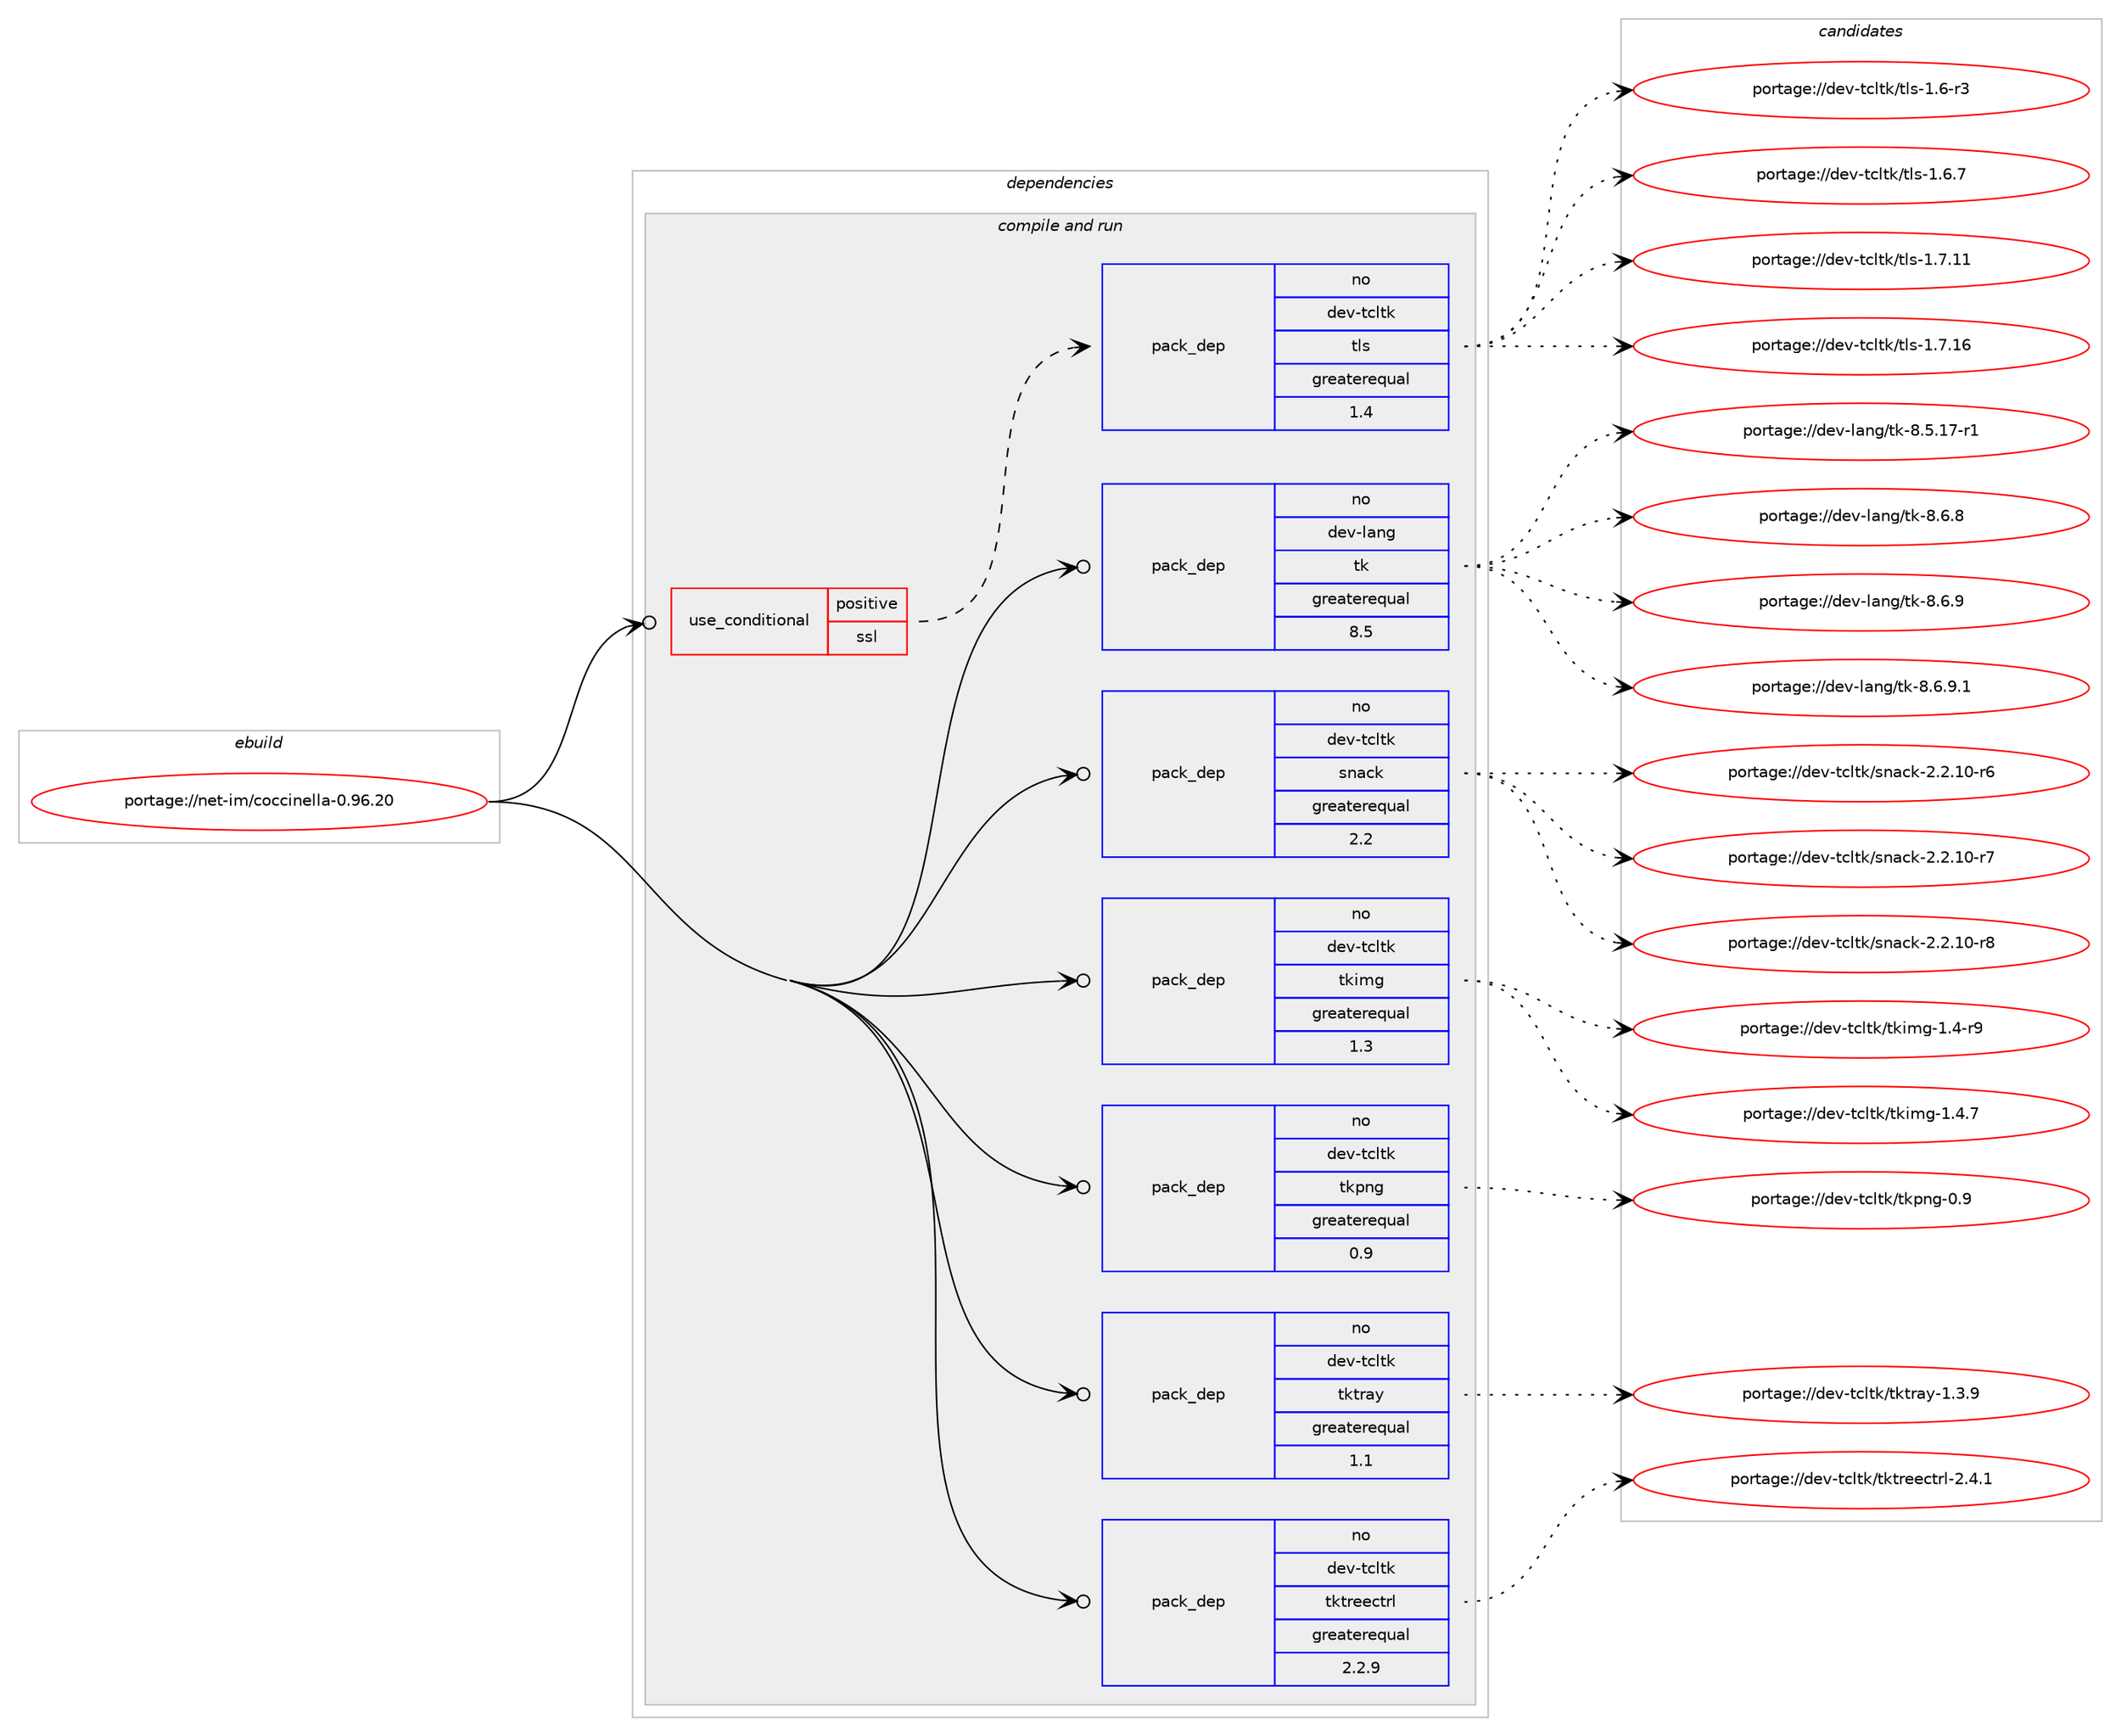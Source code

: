digraph prolog {

# *************
# Graph options
# *************

newrank=true;
concentrate=true;
compound=true;
graph [rankdir=LR,fontname=Helvetica,fontsize=10,ranksep=1.5];#, ranksep=2.5, nodesep=0.2];
edge  [arrowhead=vee];
node  [fontname=Helvetica,fontsize=10];

# **********
# The ebuild
# **********

subgraph cluster_leftcol {
color=gray;
rank=same;
label=<<i>ebuild</i>>;
id [label="portage://net-im/coccinella-0.96.20", color=red, width=4, href="../net-im/coccinella-0.96.20.svg"];
}

# ****************
# The dependencies
# ****************

subgraph cluster_midcol {
color=gray;
label=<<i>dependencies</i>>;
subgraph cluster_compile {
fillcolor="#eeeeee";
style=filled;
label=<<i>compile</i>>;
}
subgraph cluster_compileandrun {
fillcolor="#eeeeee";
style=filled;
label=<<i>compile and run</i>>;
subgraph cond88683 {
dependency354605 [label=<<TABLE BORDER="0" CELLBORDER="1" CELLSPACING="0" CELLPADDING="4"><TR><TD ROWSPAN="3" CELLPADDING="10">use_conditional</TD></TR><TR><TD>positive</TD></TR><TR><TD>ssl</TD></TR></TABLE>>, shape=none, color=red];
subgraph pack260054 {
dependency354606 [label=<<TABLE BORDER="0" CELLBORDER="1" CELLSPACING="0" CELLPADDING="4" WIDTH="220"><TR><TD ROWSPAN="6" CELLPADDING="30">pack_dep</TD></TR><TR><TD WIDTH="110">no</TD></TR><TR><TD>dev-tcltk</TD></TR><TR><TD>tls</TD></TR><TR><TD>greaterequal</TD></TR><TR><TD>1.4</TD></TR></TABLE>>, shape=none, color=blue];
}
dependency354605:e -> dependency354606:w [weight=20,style="dashed",arrowhead="vee"];
}
id:e -> dependency354605:w [weight=20,style="solid",arrowhead="odotvee"];
subgraph pack260055 {
dependency354607 [label=<<TABLE BORDER="0" CELLBORDER="1" CELLSPACING="0" CELLPADDING="4" WIDTH="220"><TR><TD ROWSPAN="6" CELLPADDING="30">pack_dep</TD></TR><TR><TD WIDTH="110">no</TD></TR><TR><TD>dev-lang</TD></TR><TR><TD>tk</TD></TR><TR><TD>greaterequal</TD></TR><TR><TD>8.5</TD></TR></TABLE>>, shape=none, color=blue];
}
id:e -> dependency354607:w [weight=20,style="solid",arrowhead="odotvee"];
subgraph pack260056 {
dependency354608 [label=<<TABLE BORDER="0" CELLBORDER="1" CELLSPACING="0" CELLPADDING="4" WIDTH="220"><TR><TD ROWSPAN="6" CELLPADDING="30">pack_dep</TD></TR><TR><TD WIDTH="110">no</TD></TR><TR><TD>dev-tcltk</TD></TR><TR><TD>snack</TD></TR><TR><TD>greaterequal</TD></TR><TR><TD>2.2</TD></TR></TABLE>>, shape=none, color=blue];
}
id:e -> dependency354608:w [weight=20,style="solid",arrowhead="odotvee"];
subgraph pack260057 {
dependency354609 [label=<<TABLE BORDER="0" CELLBORDER="1" CELLSPACING="0" CELLPADDING="4" WIDTH="220"><TR><TD ROWSPAN="6" CELLPADDING="30">pack_dep</TD></TR><TR><TD WIDTH="110">no</TD></TR><TR><TD>dev-tcltk</TD></TR><TR><TD>tkimg</TD></TR><TR><TD>greaterequal</TD></TR><TR><TD>1.3</TD></TR></TABLE>>, shape=none, color=blue];
}
id:e -> dependency354609:w [weight=20,style="solid",arrowhead="odotvee"];
subgraph pack260058 {
dependency354610 [label=<<TABLE BORDER="0" CELLBORDER="1" CELLSPACING="0" CELLPADDING="4" WIDTH="220"><TR><TD ROWSPAN="6" CELLPADDING="30">pack_dep</TD></TR><TR><TD WIDTH="110">no</TD></TR><TR><TD>dev-tcltk</TD></TR><TR><TD>tkpng</TD></TR><TR><TD>greaterequal</TD></TR><TR><TD>0.9</TD></TR></TABLE>>, shape=none, color=blue];
}
id:e -> dependency354610:w [weight=20,style="solid",arrowhead="odotvee"];
subgraph pack260059 {
dependency354611 [label=<<TABLE BORDER="0" CELLBORDER="1" CELLSPACING="0" CELLPADDING="4" WIDTH="220"><TR><TD ROWSPAN="6" CELLPADDING="30">pack_dep</TD></TR><TR><TD WIDTH="110">no</TD></TR><TR><TD>dev-tcltk</TD></TR><TR><TD>tktray</TD></TR><TR><TD>greaterequal</TD></TR><TR><TD>1.1</TD></TR></TABLE>>, shape=none, color=blue];
}
id:e -> dependency354611:w [weight=20,style="solid",arrowhead="odotvee"];
subgraph pack260060 {
dependency354612 [label=<<TABLE BORDER="0" CELLBORDER="1" CELLSPACING="0" CELLPADDING="4" WIDTH="220"><TR><TD ROWSPAN="6" CELLPADDING="30">pack_dep</TD></TR><TR><TD WIDTH="110">no</TD></TR><TR><TD>dev-tcltk</TD></TR><TR><TD>tktreectrl</TD></TR><TR><TD>greaterequal</TD></TR><TR><TD>2.2.9</TD></TR></TABLE>>, shape=none, color=blue];
}
id:e -> dependency354612:w [weight=20,style="solid",arrowhead="odotvee"];
}
subgraph cluster_run {
fillcolor="#eeeeee";
style=filled;
label=<<i>run</i>>;
}
}

# **************
# The candidates
# **************

subgraph cluster_choices {
rank=same;
color=gray;
label=<<i>candidates</i>>;

subgraph choice260054 {
color=black;
nodesep=1;
choiceportage100101118451169910811610747116108115454946544511451 [label="portage://dev-tcltk/tls-1.6-r3", color=red, width=4,href="../dev-tcltk/tls-1.6-r3.svg"];
choiceportage100101118451169910811610747116108115454946544655 [label="portage://dev-tcltk/tls-1.6.7", color=red, width=4,href="../dev-tcltk/tls-1.6.7.svg"];
choiceportage10010111845116991081161074711610811545494655464949 [label="portage://dev-tcltk/tls-1.7.11", color=red, width=4,href="../dev-tcltk/tls-1.7.11.svg"];
choiceportage10010111845116991081161074711610811545494655464954 [label="portage://dev-tcltk/tls-1.7.16", color=red, width=4,href="../dev-tcltk/tls-1.7.16.svg"];
dependency354606:e -> choiceportage100101118451169910811610747116108115454946544511451:w [style=dotted,weight="100"];
dependency354606:e -> choiceportage100101118451169910811610747116108115454946544655:w [style=dotted,weight="100"];
dependency354606:e -> choiceportage10010111845116991081161074711610811545494655464949:w [style=dotted,weight="100"];
dependency354606:e -> choiceportage10010111845116991081161074711610811545494655464954:w [style=dotted,weight="100"];
}
subgraph choice260055 {
color=black;
nodesep=1;
choiceportage100101118451089711010347116107455646534649554511449 [label="portage://dev-lang/tk-8.5.17-r1", color=red, width=4,href="../dev-lang/tk-8.5.17-r1.svg"];
choiceportage100101118451089711010347116107455646544656 [label="portage://dev-lang/tk-8.6.8", color=red, width=4,href="../dev-lang/tk-8.6.8.svg"];
choiceportage100101118451089711010347116107455646544657 [label="portage://dev-lang/tk-8.6.9", color=red, width=4,href="../dev-lang/tk-8.6.9.svg"];
choiceportage1001011184510897110103471161074556465446574649 [label="portage://dev-lang/tk-8.6.9.1", color=red, width=4,href="../dev-lang/tk-8.6.9.1.svg"];
dependency354607:e -> choiceportage100101118451089711010347116107455646534649554511449:w [style=dotted,weight="100"];
dependency354607:e -> choiceportage100101118451089711010347116107455646544656:w [style=dotted,weight="100"];
dependency354607:e -> choiceportage100101118451089711010347116107455646544657:w [style=dotted,weight="100"];
dependency354607:e -> choiceportage1001011184510897110103471161074556465446574649:w [style=dotted,weight="100"];
}
subgraph choice260056 {
color=black;
nodesep=1;
choiceportage1001011184511699108116107471151109799107455046504649484511454 [label="portage://dev-tcltk/snack-2.2.10-r6", color=red, width=4,href="../dev-tcltk/snack-2.2.10-r6.svg"];
choiceportage1001011184511699108116107471151109799107455046504649484511455 [label="portage://dev-tcltk/snack-2.2.10-r7", color=red, width=4,href="../dev-tcltk/snack-2.2.10-r7.svg"];
choiceportage1001011184511699108116107471151109799107455046504649484511456 [label="portage://dev-tcltk/snack-2.2.10-r8", color=red, width=4,href="../dev-tcltk/snack-2.2.10-r8.svg"];
dependency354608:e -> choiceportage1001011184511699108116107471151109799107455046504649484511454:w [style=dotted,weight="100"];
dependency354608:e -> choiceportage1001011184511699108116107471151109799107455046504649484511455:w [style=dotted,weight="100"];
dependency354608:e -> choiceportage1001011184511699108116107471151109799107455046504649484511456:w [style=dotted,weight="100"];
}
subgraph choice260057 {
color=black;
nodesep=1;
choiceportage100101118451169910811610747116107105109103454946524511457 [label="portage://dev-tcltk/tkimg-1.4-r9", color=red, width=4,href="../dev-tcltk/tkimg-1.4-r9.svg"];
choiceportage100101118451169910811610747116107105109103454946524655 [label="portage://dev-tcltk/tkimg-1.4.7", color=red, width=4,href="../dev-tcltk/tkimg-1.4.7.svg"];
dependency354609:e -> choiceportage100101118451169910811610747116107105109103454946524511457:w [style=dotted,weight="100"];
dependency354609:e -> choiceportage100101118451169910811610747116107105109103454946524655:w [style=dotted,weight="100"];
}
subgraph choice260058 {
color=black;
nodesep=1;
choiceportage10010111845116991081161074711610711211010345484657 [label="portage://dev-tcltk/tkpng-0.9", color=red, width=4,href="../dev-tcltk/tkpng-0.9.svg"];
dependency354610:e -> choiceportage10010111845116991081161074711610711211010345484657:w [style=dotted,weight="100"];
}
subgraph choice260059 {
color=black;
nodesep=1;
choiceportage10010111845116991081161074711610711611497121454946514657 [label="portage://dev-tcltk/tktray-1.3.9", color=red, width=4,href="../dev-tcltk/tktray-1.3.9.svg"];
dependency354611:e -> choiceportage10010111845116991081161074711610711611497121454946514657:w [style=dotted,weight="100"];
}
subgraph choice260060 {
color=black;
nodesep=1;
choiceportage10010111845116991081161074711610711611410110199116114108455046524649 [label="portage://dev-tcltk/tktreectrl-2.4.1", color=red, width=4,href="../dev-tcltk/tktreectrl-2.4.1.svg"];
dependency354612:e -> choiceportage10010111845116991081161074711610711611410110199116114108455046524649:w [style=dotted,weight="100"];
}
}

}

